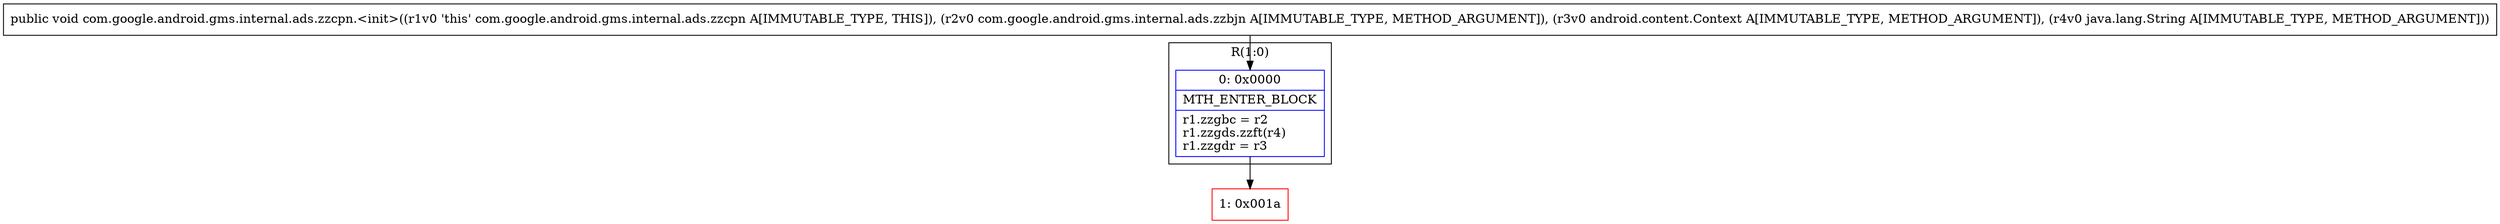 digraph "CFG forcom.google.android.gms.internal.ads.zzcpn.\<init\>(Lcom\/google\/android\/gms\/internal\/ads\/zzbjn;Landroid\/content\/Context;Ljava\/lang\/String;)V" {
subgraph cluster_Region_320107867 {
label = "R(1:0)";
node [shape=record,color=blue];
Node_0 [shape=record,label="{0\:\ 0x0000|MTH_ENTER_BLOCK\l|r1.zzgbc = r2\lr1.zzgds.zzft(r4)\lr1.zzgdr = r3\l}"];
}
Node_1 [shape=record,color=red,label="{1\:\ 0x001a}"];
MethodNode[shape=record,label="{public void com.google.android.gms.internal.ads.zzcpn.\<init\>((r1v0 'this' com.google.android.gms.internal.ads.zzcpn A[IMMUTABLE_TYPE, THIS]), (r2v0 com.google.android.gms.internal.ads.zzbjn A[IMMUTABLE_TYPE, METHOD_ARGUMENT]), (r3v0 android.content.Context A[IMMUTABLE_TYPE, METHOD_ARGUMENT]), (r4v0 java.lang.String A[IMMUTABLE_TYPE, METHOD_ARGUMENT])) }"];
MethodNode -> Node_0;
Node_0 -> Node_1;
}

